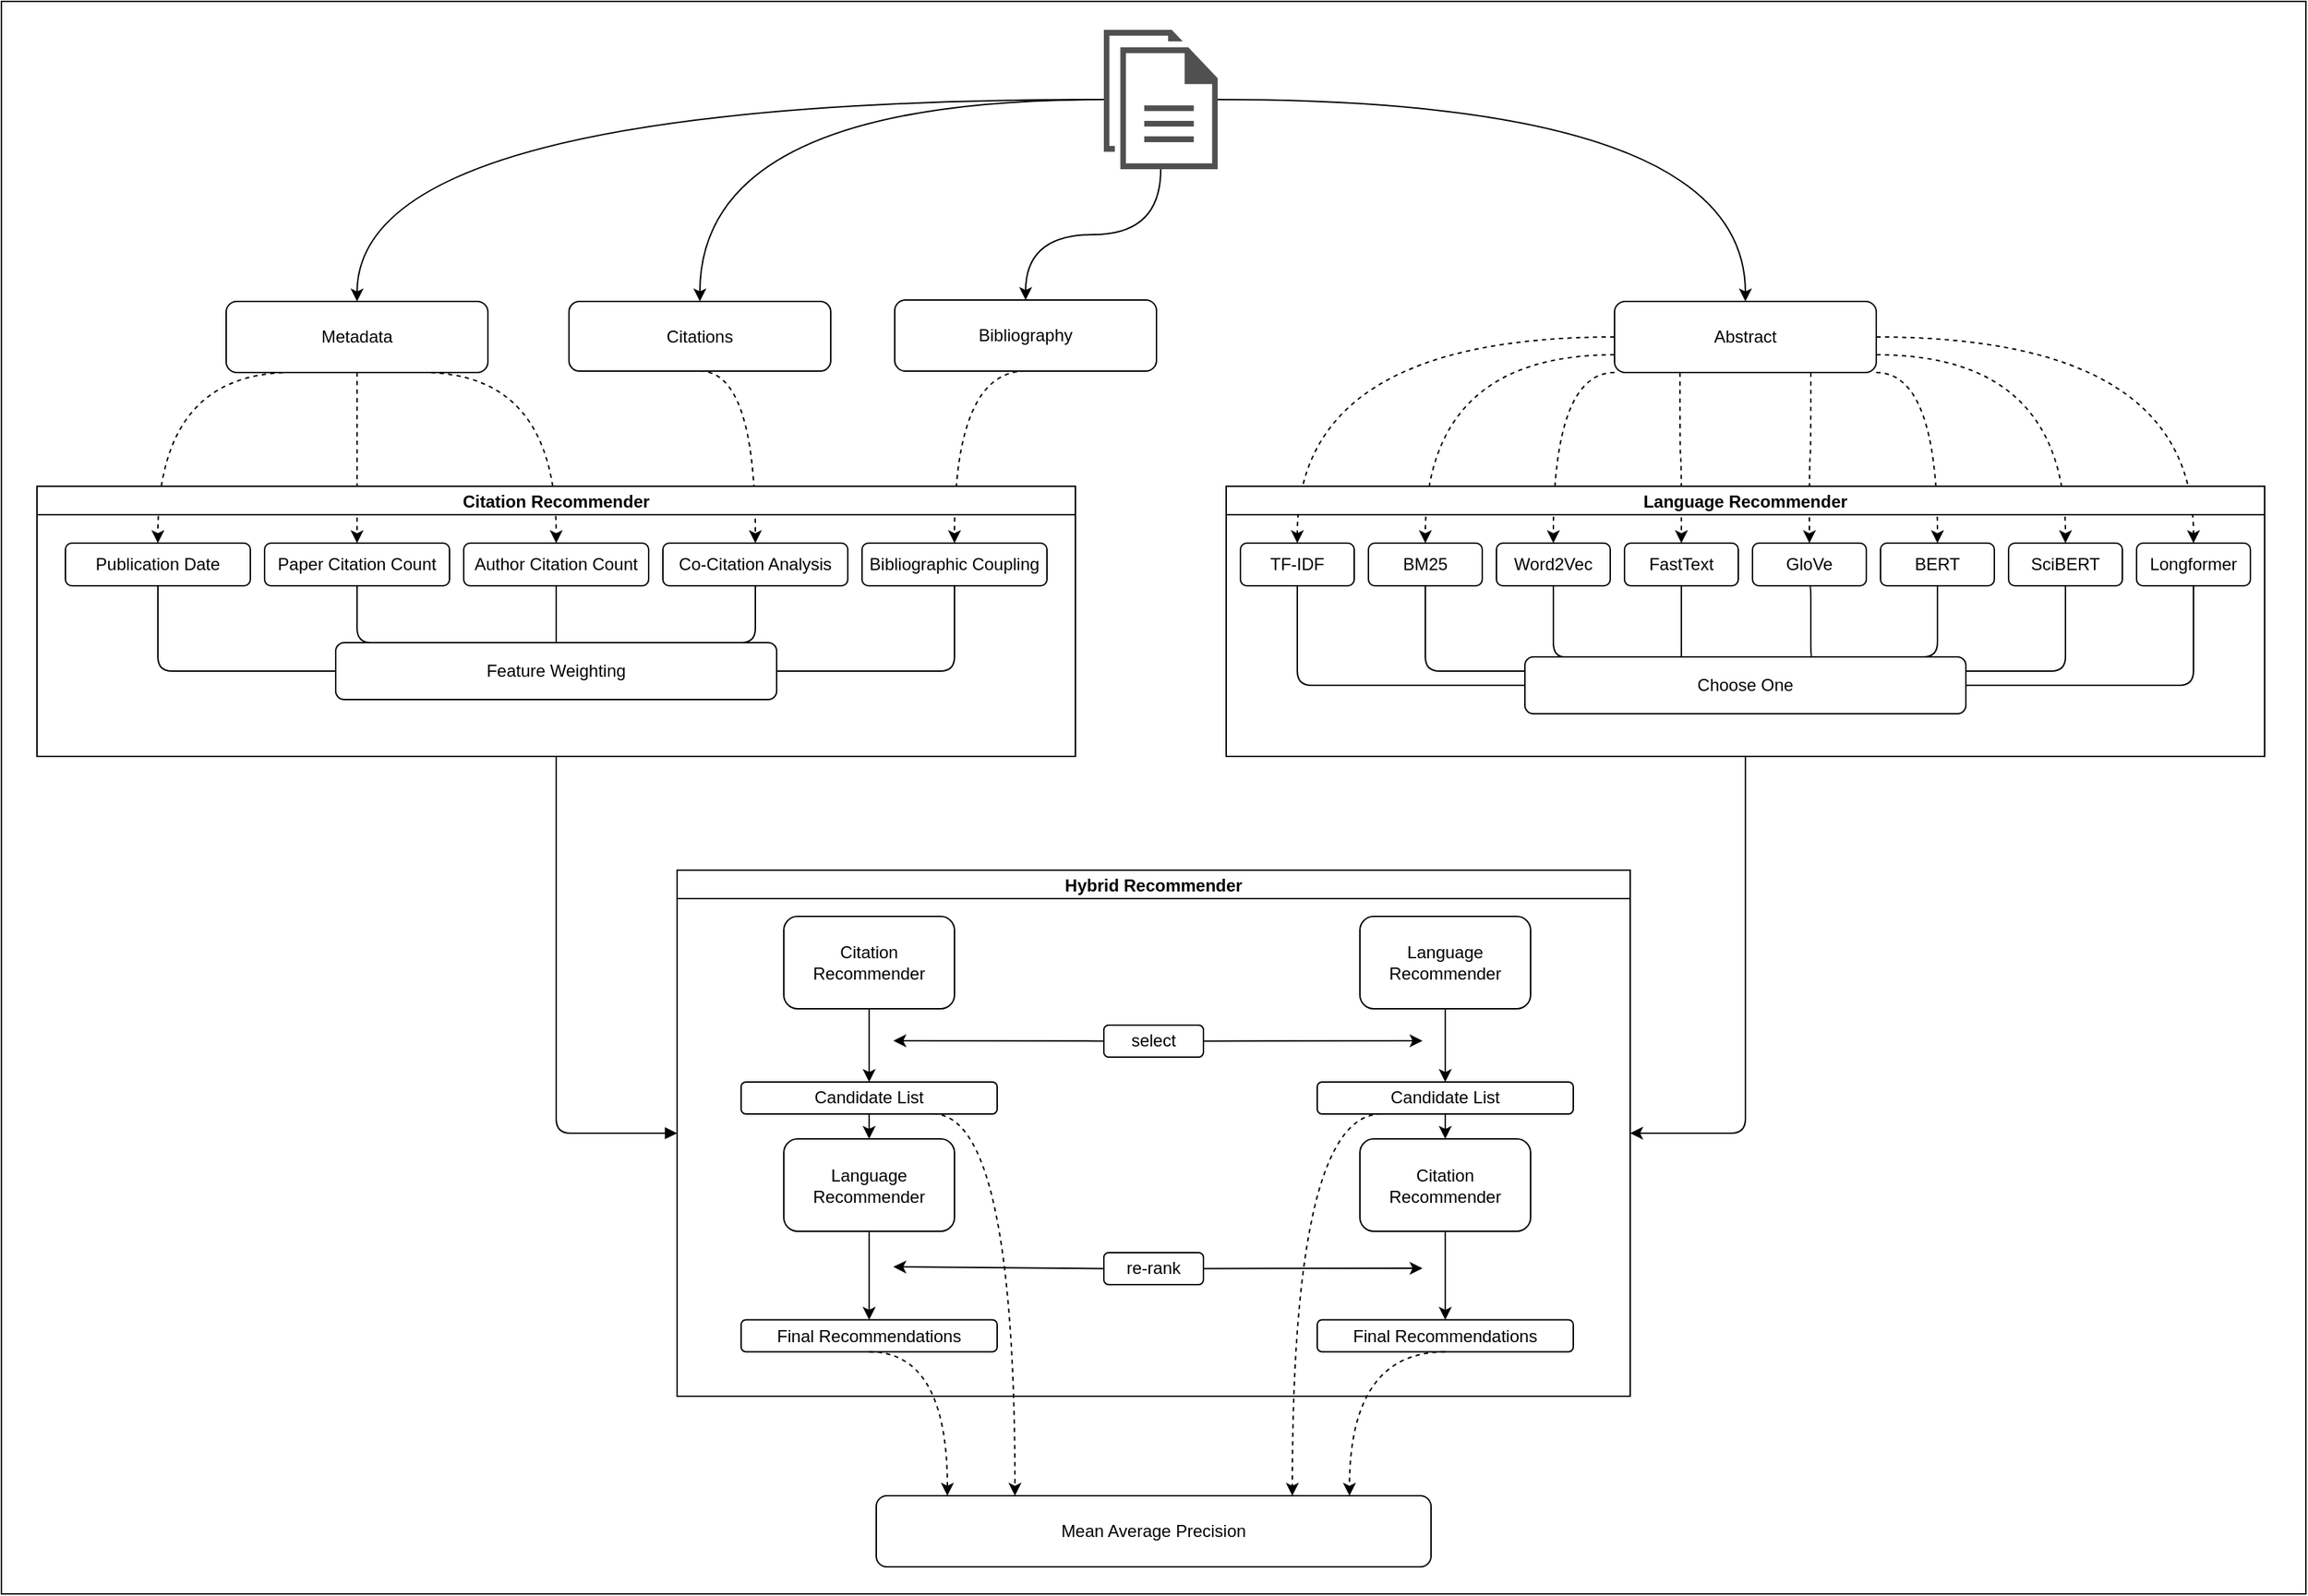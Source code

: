 <mxfile scale="1" border="2">
    <diagram id="yu0OQrqvoiVsUhACBv0z" name="Page-1">
        <mxGraphModel dx="1087" dy="1957" grid="1" gridSize="10" guides="1" tooltips="1" connect="1" arrows="1" fold="1" page="1" pageScale="1" pageWidth="827" pageHeight="1169" background="#FFFFFF" math="0" shadow="0">
            <root>
                <mxCell id="0"/>
                <mxCell id="1" parent="0"/>
                <mxCell id="170" value="" style="rounded=0;whiteSpace=wrap;html=1;strokeColor=default;fillColor=none;gradientColor=none;" parent="1" vertex="1">
                    <mxGeometry x="15" y="-1130" width="1620" height="1120" as="geometry"/>
                </mxCell>
                <mxCell id="193" style="edgeStyle=none;html=1;exitX=1;exitY=0.5;exitDx=0;exitDy=0;" edge="1" parent="1" source="192">
                    <mxGeometry relative="1" as="geometry">
                        <mxPoint x="1014" y="-239" as="targetPoint"/>
                    </mxGeometry>
                </mxCell>
                <mxCell id="188" style="edgeStyle=none;html=1;exitX=1;exitY=0.5;exitDx=0;exitDy=0;" edge="1" parent="1" source="184">
                    <mxGeometry relative="1" as="geometry">
                        <mxPoint x="1014" y="-399" as="targetPoint"/>
                    </mxGeometry>
                </mxCell>
                <mxCell id="187" style="edgeStyle=none;html=1;" edge="1" parent="1" source="184">
                    <mxGeometry relative="1" as="geometry">
                        <mxPoint x="642" y="-399" as="targetPoint"/>
                    </mxGeometry>
                </mxCell>
                <mxCell id="109" style="edgeStyle=elbowEdgeStyle;html=1;startArrow=none;endArrow=classic;exitX=0.5;exitY=1;exitDx=0;exitDy=0;entryX=1;entryY=0.5;entryDx=0;entryDy=0;endFill=1;" parent="1" source="2" target="60" edge="1">
                    <mxGeometry relative="1" as="geometry">
                        <Array as="points">
                            <mxPoint x="1241" y="-334"/>
                        </Array>
                    </mxGeometry>
                </mxCell>
                <mxCell id="108" style="edgeStyle=elbowEdgeStyle;html=1;startArrow=none;endArrow=block;exitX=0.5;exitY=1;exitDx=0;exitDy=0;entryX=0;entryY=0.5;entryDx=0;entryDy=0;startFill=0;" parent="1" source="34" target="60" edge="1">
                    <mxGeometry relative="1" as="geometry">
                        <Array as="points">
                            <mxPoint x="405" y="-349"/>
                        </Array>
                    </mxGeometry>
                </mxCell>
                <mxCell id="146" style="edgeStyle=orthogonalEdgeStyle;curved=1;html=1;strokeColor=default;" parent="1" source="183" target="145" edge="1">
                    <mxGeometry relative="1" as="geometry">
                        <mxPoint x="1060" y="-1020.5" as="sourcePoint"/>
                    </mxGeometry>
                </mxCell>
                <mxCell id="150" value="" style="edgeStyle=orthogonalEdgeStyle;curved=1;html=1;entryX=0.5;entryY=0;entryDx=0;entryDy=0;strokeColor=default;" parent="1" source="183" target="149" edge="1">
                    <mxGeometry relative="1" as="geometry">
                        <mxPoint x="990" y="-1020.5" as="sourcePoint"/>
                    </mxGeometry>
                </mxCell>
                <mxCell id="176" style="edgeStyle=orthogonalEdgeStyle;curved=1;html=1;entryX=0.5;entryY=0;entryDx=0;entryDy=0;" parent="1" source="183" target="172" edge="1">
                    <mxGeometry relative="1" as="geometry">
                        <mxPoint x="990" y="-1020.5" as="sourcePoint"/>
                    </mxGeometry>
                </mxCell>
                <mxCell id="177" style="edgeStyle=orthogonalEdgeStyle;curved=1;html=1;" parent="1" source="183" target="147" edge="1">
                    <mxGeometry relative="1" as="geometry">
                        <mxPoint x="990" y="-1020.5" as="sourcePoint"/>
                    </mxGeometry>
                </mxCell>
                <mxCell id="129" value="Mean Average Precision" style="rounded=1;whiteSpace=wrap;html=1;" parent="1" vertex="1">
                    <mxGeometry x="630" y="-79" width="390" height="50" as="geometry"/>
                </mxCell>
                <mxCell id="130" style="edgeStyle=none;html=1;exitX=0.5;exitY=1;exitDx=0;exitDy=0;entryX=0.113;entryY=0;entryDx=0;entryDy=0;strokeColor=none;entryPerimeter=0;" parent="1" source="83" target="129" edge="1">
                    <mxGeometry relative="1" as="geometry"/>
                </mxCell>
                <mxCell id="161" style="edgeStyle=orthogonalEdgeStyle;curved=1;html=1;exitX=0;exitY=0.5;exitDx=0;exitDy=0;entryX=0.5;entryY=0;entryDx=0;entryDy=0;dashed=1;strokeColor=default;" parent="1" source="145" target="5" edge="1">
                    <mxGeometry relative="1" as="geometry"/>
                </mxCell>
                <mxCell id="162" style="edgeStyle=orthogonalEdgeStyle;curved=1;html=1;exitX=0;exitY=0.75;exitDx=0;exitDy=0;entryX=0.5;entryY=0;entryDx=0;entryDy=0;dashed=1;strokeColor=default;" parent="1" source="145" target="24" edge="1">
                    <mxGeometry relative="1" as="geometry"/>
                </mxCell>
                <mxCell id="163" style="edgeStyle=orthogonalEdgeStyle;curved=1;html=1;exitX=0;exitY=1;exitDx=0;exitDy=0;entryX=0.5;entryY=0;entryDx=0;entryDy=0;dashed=1;strokeColor=default;" parent="1" source="145" target="15" edge="1">
                    <mxGeometry relative="1" as="geometry">
                        <Array as="points">
                            <mxPoint x="1106" y="-869"/>
                        </Array>
                    </mxGeometry>
                </mxCell>
                <mxCell id="164" style="edgeStyle=orthogonalEdgeStyle;curved=1;html=1;exitX=0.25;exitY=1;exitDx=0;exitDy=0;entryX=0.5;entryY=0;entryDx=0;entryDy=0;dashed=1;strokeColor=default;" parent="1" source="145" target="16" edge="1">
                    <mxGeometry relative="1" as="geometry"/>
                </mxCell>
                <mxCell id="166" style="edgeStyle=orthogonalEdgeStyle;curved=1;html=1;exitX=1;exitY=0.5;exitDx=0;exitDy=0;entryX=0.5;entryY=0;entryDx=0;entryDy=0;dashed=1;strokeColor=default;" parent="1" source="145" target="20" edge="1">
                    <mxGeometry relative="1" as="geometry"/>
                </mxCell>
                <mxCell id="167" style="edgeStyle=orthogonalEdgeStyle;curved=1;html=1;exitX=1;exitY=0.75;exitDx=0;exitDy=0;entryX=0.5;entryY=0;entryDx=0;entryDy=0;dashed=1;strokeColor=default;" parent="1" source="145" target="19" edge="1">
                    <mxGeometry relative="1" as="geometry"/>
                </mxCell>
                <mxCell id="168" style="edgeStyle=orthogonalEdgeStyle;curved=1;html=1;exitX=1;exitY=1;exitDx=0;exitDy=0;entryX=0.5;entryY=0;entryDx=0;entryDy=0;dashed=1;strokeColor=default;" parent="1" source="145" target="18" edge="1">
                    <mxGeometry relative="1" as="geometry">
                        <Array as="points">
                            <mxPoint x="1376" y="-869"/>
                        </Array>
                    </mxGeometry>
                </mxCell>
                <mxCell id="169" style="edgeStyle=orthogonalEdgeStyle;curved=1;html=1;exitX=0.75;exitY=1;exitDx=0;exitDy=0;entryX=0.5;entryY=0;entryDx=0;entryDy=0;dashed=1;strokeColor=default;" parent="1" source="145" target="17" edge="1">
                    <mxGeometry relative="1" as="geometry"/>
                </mxCell>
                <mxCell id="145" value="Abstract" style="rounded=1;whiteSpace=wrap;html=1;" parent="1" vertex="1">
                    <mxGeometry x="1149" y="-919" width="184" height="50" as="geometry"/>
                </mxCell>
                <mxCell id="160" style="edgeStyle=orthogonalEdgeStyle;curved=1;html=1;exitX=0.5;exitY=1;exitDx=0;exitDy=0;entryX=0.5;entryY=0;entryDx=0;entryDy=0;dashed=1;strokeColor=default;" parent="1" source="147" target="42" edge="1">
                    <mxGeometry relative="1" as="geometry">
                        <Array as="points">
                            <mxPoint x="685" y="-870"/>
                        </Array>
                    </mxGeometry>
                </mxCell>
                <mxCell id="147" value="Bibliography" style="rounded=1;whiteSpace=wrap;html=1;" parent="1" vertex="1">
                    <mxGeometry x="643" y="-920" width="184" height="50" as="geometry"/>
                </mxCell>
                <mxCell id="154" style="edgeStyle=orthogonalEdgeStyle;curved=1;html=1;exitX=0.25;exitY=1;exitDx=0;exitDy=0;entryX=0.5;entryY=0;entryDx=0;entryDy=0;dashed=1;strokeColor=default;" parent="1" source="149" target="36" edge="1">
                    <mxGeometry relative="1" as="geometry">
                        <Array as="points">
                            <mxPoint x="125" y="-869"/>
                        </Array>
                    </mxGeometry>
                </mxCell>
                <mxCell id="155" style="edgeStyle=orthogonalEdgeStyle;curved=1;html=1;exitX=0.5;exitY=1;exitDx=0;exitDy=0;entryX=0.5;entryY=0;entryDx=0;entryDy=0;dashed=1;strokeColor=default;" parent="1" source="149" target="49" edge="1">
                    <mxGeometry relative="1" as="geometry">
                        <Array as="points">
                            <mxPoint x="265" y="-869"/>
                        </Array>
                    </mxGeometry>
                </mxCell>
                <mxCell id="156" style="edgeStyle=orthogonalEdgeStyle;curved=1;html=1;exitX=0.75;exitY=1;exitDx=0;exitDy=0;dashed=1;strokeColor=default;" parent="1" source="149" target="38" edge="1">
                    <mxGeometry relative="1" as="geometry">
                        <Array as="points">
                            <mxPoint x="405" y="-869"/>
                        </Array>
                    </mxGeometry>
                </mxCell>
                <mxCell id="149" value="Metadata" style="rounded=1;whiteSpace=wrap;html=1;" parent="1" vertex="1">
                    <mxGeometry x="173" y="-919" width="184" height="50" as="geometry"/>
                </mxCell>
                <mxCell id="2" value="Language Recommender" style="swimlane;startSize=20;horizontal=1;containerType=tree;newEdgeStyle={&quot;edgeStyle&quot;:&quot;elbowEdgeStyle&quot;,&quot;startArrow&quot;:&quot;none&quot;,&quot;endArrow&quot;:&quot;none&quot;};" parent="1" vertex="1">
                    <mxGeometry x="876" y="-789" width="730" height="190" as="geometry">
                        <mxRectangle x="200" y="260" width="90" height="30" as="alternateBounds"/>
                    </mxGeometry>
                </mxCell>
                <mxCell id="26" style="edgeStyle=elbowEdgeStyle;html=1;startArrow=none;endArrow=none;exitX=0.5;exitY=1;exitDx=0;exitDy=0;entryX=0;entryY=0.5;entryDx=0;entryDy=0;" parent="2" source="5" target="25" edge="1">
                    <mxGeometry relative="1" as="geometry">
                        <Array as="points">
                            <mxPoint x="50" y="140"/>
                        </Array>
                    </mxGeometry>
                </mxCell>
                <UserObject label="TF-IDF" treeRoot="1" id="5">
                    <mxCell style="whiteSpace=wrap;html=1;align=center;treeFolding=1;treeMoving=1;newEdgeStyle={&quot;edgeStyle&quot;:&quot;elbowEdgeStyle&quot;,&quot;startArrow&quot;:&quot;none&quot;,&quot;endArrow&quot;:&quot;none&quot;};rounded=1;" parent="2" vertex="1">
                        <mxGeometry x="10" y="40" width="80" height="30" as="geometry"/>
                    </mxCell>
                </UserObject>
                <mxCell id="28" style="edgeStyle=elbowEdgeStyle;html=1;startArrow=none;endArrow=none;exitX=0.5;exitY=1;exitDx=0;exitDy=0;entryX=0.116;entryY=0;entryDx=0;entryDy=0;entryPerimeter=0;" parent="2" source="15" target="25" edge="1">
                    <mxGeometry relative="1" as="geometry">
                        <Array as="points">
                            <mxPoint x="230" y="100"/>
                        </Array>
                    </mxGeometry>
                </mxCell>
                <UserObject label="Word2Vec" treeRoot="1" id="15">
                    <mxCell style="whiteSpace=wrap;html=1;align=center;treeFolding=1;treeMoving=1;newEdgeStyle={&quot;edgeStyle&quot;:&quot;elbowEdgeStyle&quot;,&quot;startArrow&quot;:&quot;none&quot;,&quot;endArrow&quot;:&quot;none&quot;};rounded=1;" parent="2" vertex="1">
                        <mxGeometry x="190" y="40" width="80" height="30" as="geometry"/>
                    </mxCell>
                </UserObject>
                <mxCell id="29" style="edgeStyle=elbowEdgeStyle;html=1;startArrow=none;endArrow=none;exitX=0.5;exitY=1;exitDx=0;exitDy=0;entryX=0.355;entryY=0;entryDx=0;entryDy=0;entryPerimeter=0;" parent="2" source="16" target="25" edge="1">
                    <mxGeometry relative="1" as="geometry"/>
                </mxCell>
                <UserObject label="FastText" treeRoot="1" id="16">
                    <mxCell style="whiteSpace=wrap;html=1;align=center;treeFolding=1;treeMoving=1;newEdgeStyle={&quot;edgeStyle&quot;:&quot;elbowEdgeStyle&quot;,&quot;startArrow&quot;:&quot;none&quot;,&quot;endArrow&quot;:&quot;none&quot;};rounded=1;" parent="2" vertex="1">
                        <mxGeometry x="280" y="40" width="80" height="30" as="geometry"/>
                    </mxCell>
                </UserObject>
                <mxCell id="30" style="edgeStyle=elbowEdgeStyle;html=1;startArrow=none;endArrow=none;exitX=0.5;exitY=1;exitDx=0;exitDy=0;entryX=0.652;entryY=0;entryDx=0;entryDy=0;entryPerimeter=0;" parent="2" source="17" target="25" edge="1">
                    <mxGeometry relative="1" as="geometry"/>
                </mxCell>
                <UserObject label="GloVe" treeRoot="1" id="17">
                    <mxCell style="whiteSpace=wrap;html=1;align=center;treeFolding=1;treeMoving=1;newEdgeStyle={&quot;edgeStyle&quot;:&quot;elbowEdgeStyle&quot;,&quot;startArrow&quot;:&quot;none&quot;,&quot;endArrow&quot;:&quot;none&quot;};rounded=1;" parent="2" vertex="1">
                        <mxGeometry x="370" y="40" width="80" height="30" as="geometry"/>
                    </mxCell>
                </UserObject>
                <mxCell id="31" style="edgeStyle=elbowEdgeStyle;html=1;startArrow=none;endArrow=none;exitX=0.5;exitY=1;exitDx=0;exitDy=0;entryX=0.871;entryY=0;entryDx=0;entryDy=0;entryPerimeter=0;" parent="2" source="18" target="25" edge="1">
                    <mxGeometry relative="1" as="geometry">
                        <Array as="points">
                            <mxPoint x="500" y="120"/>
                        </Array>
                    </mxGeometry>
                </mxCell>
                <UserObject label="BERT" treeRoot="1" id="18">
                    <mxCell style="whiteSpace=wrap;html=1;align=center;treeFolding=1;treeMoving=1;newEdgeStyle={&quot;edgeStyle&quot;:&quot;elbowEdgeStyle&quot;,&quot;startArrow&quot;:&quot;none&quot;,&quot;endArrow&quot;:&quot;none&quot;};rounded=1;" parent="2" vertex="1">
                        <mxGeometry x="460" y="40" width="80" height="30" as="geometry"/>
                    </mxCell>
                </UserObject>
                <mxCell id="32" style="edgeStyle=elbowEdgeStyle;html=1;startArrow=none;endArrow=none;exitX=0.5;exitY=1;exitDx=0;exitDy=0;entryX=1;entryY=0.25;entryDx=0;entryDy=0;" parent="2" source="19" target="25" edge="1">
                    <mxGeometry relative="1" as="geometry">
                        <Array as="points">
                            <mxPoint x="590" y="120"/>
                        </Array>
                    </mxGeometry>
                </mxCell>
                <UserObject label="SciBERT" treeRoot="1" id="19">
                    <mxCell style="whiteSpace=wrap;html=1;align=center;treeFolding=1;treeMoving=1;newEdgeStyle={&quot;edgeStyle&quot;:&quot;elbowEdgeStyle&quot;,&quot;startArrow&quot;:&quot;none&quot;,&quot;endArrow&quot;:&quot;none&quot;};rounded=1;" parent="2" vertex="1">
                        <mxGeometry x="550" y="40" width="80" height="30" as="geometry"/>
                    </mxCell>
                </UserObject>
                <UserObject label="Longformer" treeRoot="1" id="20">
                    <mxCell style="whiteSpace=wrap;html=1;align=center;treeFolding=1;treeMoving=1;newEdgeStyle={&quot;edgeStyle&quot;:&quot;elbowEdgeStyle&quot;,&quot;startArrow&quot;:&quot;none&quot;,&quot;endArrow&quot;:&quot;none&quot;};rounded=1;" parent="2" vertex="1">
                        <mxGeometry x="640" y="40" width="80" height="30" as="geometry"/>
                    </mxCell>
                </UserObject>
                <mxCell id="27" style="edgeStyle=elbowEdgeStyle;html=1;startArrow=none;endArrow=none;exitX=0.5;exitY=1;exitDx=0;exitDy=0;entryX=0;entryY=0.25;entryDx=0;entryDy=0;" parent="2" source="24" target="25" edge="1">
                    <mxGeometry relative="1" as="geometry">
                        <Array as="points">
                            <mxPoint x="140" y="120"/>
                        </Array>
                    </mxGeometry>
                </mxCell>
                <UserObject label="BM25" treeRoot="1" id="24">
                    <mxCell style="whiteSpace=wrap;html=1;align=center;treeFolding=1;treeMoving=1;newEdgeStyle={&quot;edgeStyle&quot;:&quot;elbowEdgeStyle&quot;,&quot;startArrow&quot;:&quot;none&quot;,&quot;endArrow&quot;:&quot;none&quot;};rounded=1;" parent="2" vertex="1">
                        <mxGeometry x="100" y="40" width="80" height="30" as="geometry"/>
                    </mxCell>
                </UserObject>
                <mxCell id="25" value="Choose One" style="rounded=1;whiteSpace=wrap;html=1;" parent="2" vertex="1">
                    <mxGeometry x="210" y="120" width="310" height="40" as="geometry"/>
                </mxCell>
                <mxCell id="33" style="edgeStyle=elbowEdgeStyle;html=1;startArrow=none;endArrow=none;exitX=0.5;exitY=1;exitDx=0;exitDy=0;entryX=1;entryY=0.5;entryDx=0;entryDy=0;" parent="2" source="20" target="25" edge="1">
                    <mxGeometry relative="1" as="geometry">
                        <mxPoint x="530" y="140" as="targetPoint"/>
                        <Array as="points">
                            <mxPoint x="680" y="140"/>
                        </Array>
                    </mxGeometry>
                </mxCell>
                <mxCell id="60" value="Hybrid Recommender" style="swimlane;startSize=20;horizontal=1;containerType=tree;newEdgeStyle={&quot;edgeStyle&quot;:&quot;elbowEdgeStyle&quot;,&quot;startArrow&quot;:&quot;none&quot;,&quot;endArrow&quot;:&quot;none&quot;};" parent="1" vertex="1">
                    <mxGeometry x="490" y="-519" width="670" height="370" as="geometry">
                        <mxRectangle x="200" y="260" width="90" height="30" as="alternateBounds"/>
                    </mxGeometry>
                </mxCell>
                <mxCell id="73" value="Citation Recommender" style="rounded=1;whiteSpace=wrap;html=1;" parent="60" vertex="1">
                    <mxGeometry x="75" y="32.5" width="120" height="65" as="geometry"/>
                </mxCell>
                <mxCell id="78" value="" style="edgeStyle=none;html=1;" parent="60" source="73" target="79" edge="1">
                    <mxGeometry relative="1" as="geometry"/>
                </mxCell>
                <mxCell id="79" value="Candidate List" style="rounded=1;whiteSpace=wrap;html=1;" parent="60" vertex="1">
                    <mxGeometry x="45" y="149" width="180" height="22.5" as="geometry"/>
                </mxCell>
                <mxCell id="80" value="" style="edgeStyle=none;html=1;" parent="60" source="79" target="81" edge="1">
                    <mxGeometry relative="1" as="geometry">
                        <mxPoint x="305" y="627.5" as="sourcePoint"/>
                    </mxGeometry>
                </mxCell>
                <mxCell id="81" value="Language Recommender" style="rounded=1;whiteSpace=wrap;html=1;" parent="60" vertex="1">
                    <mxGeometry x="75" y="189" width="120" height="65" as="geometry"/>
                </mxCell>
                <mxCell id="82" value="" style="edgeStyle=none;html=1;" parent="60" source="81" target="83" edge="1">
                    <mxGeometry relative="1" as="geometry">
                        <mxPoint x="305" y="701.25" as="sourcePoint"/>
                    </mxGeometry>
                </mxCell>
                <mxCell id="96" value="" style="edgeStyle=none;html=1;" parent="60" target="97" edge="1">
                    <mxGeometry relative="1" as="geometry">
                        <mxPoint x="540" y="97.5" as="sourcePoint"/>
                    </mxGeometry>
                </mxCell>
                <mxCell id="97" value="Candidate List" style="rounded=1;whiteSpace=wrap;html=1;" parent="60" vertex="1">
                    <mxGeometry x="450" y="149" width="180" height="22.5" as="geometry"/>
                </mxCell>
                <mxCell id="98" value="" style="edgeStyle=none;html=1;" parent="60" source="97" target="99" edge="1">
                    <mxGeometry relative="1" as="geometry">
                        <mxPoint x="540" y="97.5" as="sourcePoint"/>
                    </mxGeometry>
                </mxCell>
                <mxCell id="99" value="Citation Recommender" style="rounded=1;whiteSpace=wrap;html=1;" parent="60" vertex="1">
                    <mxGeometry x="480" y="189" width="120" height="65" as="geometry"/>
                </mxCell>
                <mxCell id="100" value="" style="edgeStyle=none;html=1;" parent="60" source="99" edge="1">
                    <mxGeometry relative="1" as="geometry">
                        <mxPoint x="540" y="171.25" as="sourcePoint"/>
                        <mxPoint x="540" y="316.25" as="targetPoint"/>
                    </mxGeometry>
                </mxCell>
                <mxCell id="101" value="Final Recommendations" style="rounded=1;whiteSpace=wrap;html=1;" parent="60" vertex="1">
                    <mxGeometry x="450" y="316.25" width="180" height="22.5" as="geometry"/>
                </mxCell>
                <mxCell id="102" value="Language Recommender" style="rounded=1;whiteSpace=wrap;html=1;" parent="60" vertex="1">
                    <mxGeometry x="480" y="32.5" width="120" height="65" as="geometry"/>
                </mxCell>
                <mxCell id="184" value="select" style="rounded=1;whiteSpace=wrap;html=1;" vertex="1" parent="60">
                    <mxGeometry x="300" y="109" width="70" height="22.5" as="geometry"/>
                </mxCell>
                <mxCell id="192" value="re-rank" style="rounded=1;whiteSpace=wrap;html=1;" vertex="1" parent="60">
                    <mxGeometry x="300" y="269" width="70" height="22.5" as="geometry"/>
                </mxCell>
                <mxCell id="83" value="Final Recommendations" style="rounded=1;whiteSpace=wrap;html=1;" parent="60" vertex="1">
                    <mxGeometry x="45" y="316.25" width="180" height="22.5" as="geometry"/>
                </mxCell>
                <mxCell id="174" style="edgeStyle=orthogonalEdgeStyle;html=1;exitX=0.5;exitY=1;exitDx=0;exitDy=0;entryX=0.5;entryY=0;entryDx=0;entryDy=0;curved=1;dashed=1;" parent="1" source="172" target="40" edge="1">
                    <mxGeometry relative="1" as="geometry">
                        <Array as="points">
                            <mxPoint x="545" y="-870"/>
                        </Array>
                    </mxGeometry>
                </mxCell>
                <mxCell id="172" value="Citations" style="rounded=1;whiteSpace=wrap;html=1;" parent="1" vertex="1">
                    <mxGeometry x="414" y="-919" width="184" height="49" as="geometry"/>
                </mxCell>
                <mxCell id="34" value="Citation Recommender" style="swimlane;startSize=20;horizontal=1;containerType=tree;newEdgeStyle={&quot;edgeStyle&quot;:&quot;elbowEdgeStyle&quot;,&quot;startArrow&quot;:&quot;none&quot;,&quot;endArrow&quot;:&quot;none&quot;};" parent="1" vertex="1">
                    <mxGeometry x="40" y="-789" width="730" height="190" as="geometry">
                        <mxRectangle x="200" y="260" width="90" height="30" as="alternateBounds"/>
                    </mxGeometry>
                </mxCell>
                <mxCell id="53" style="edgeStyle=elbowEdgeStyle;html=1;startArrow=none;endArrow=none;exitX=0.5;exitY=1;exitDx=0;exitDy=0;entryX=0;entryY=0.5;entryDx=0;entryDy=0;" parent="34" source="36" target="52" edge="1">
                    <mxGeometry relative="1" as="geometry">
                        <Array as="points">
                            <mxPoint x="85" y="120"/>
                        </Array>
                    </mxGeometry>
                </mxCell>
                <UserObject label="Publication Date" treeRoot="1" id="36">
                    <mxCell style="whiteSpace=wrap;html=1;align=center;treeFolding=1;treeMoving=1;newEdgeStyle={&quot;edgeStyle&quot;:&quot;elbowEdgeStyle&quot;,&quot;startArrow&quot;:&quot;none&quot;,&quot;endArrow&quot;:&quot;none&quot;};rounded=1;" parent="34" vertex="1">
                        <mxGeometry x="20" y="40" width="130" height="30" as="geometry"/>
                    </mxCell>
                </UserObject>
                <mxCell id="55" style="edgeStyle=elbowEdgeStyle;html=1;startArrow=none;endArrow=none;exitX=0.5;exitY=1;exitDx=0;exitDy=0;entryX=0.5;entryY=0;entryDx=0;entryDy=0;" parent="34" source="38" target="52" edge="1">
                    <mxGeometry relative="1" as="geometry"/>
                </mxCell>
                <UserObject label="Author Citation Count" treeRoot="1" id="38">
                    <mxCell style="whiteSpace=wrap;html=1;align=center;treeFolding=1;treeMoving=1;newEdgeStyle={&quot;edgeStyle&quot;:&quot;elbowEdgeStyle&quot;,&quot;startArrow&quot;:&quot;none&quot;,&quot;endArrow&quot;:&quot;none&quot;};rounded=1;" parent="34" vertex="1">
                        <mxGeometry x="300" y="40" width="130" height="30" as="geometry"/>
                    </mxCell>
                </UserObject>
                <mxCell id="56" style="edgeStyle=elbowEdgeStyle;html=1;startArrow=none;endArrow=none;exitX=0.5;exitY=1;exitDx=0;exitDy=0;entryX=0.75;entryY=0;entryDx=0;entryDy=0;" parent="34" source="40" target="52" edge="1">
                    <mxGeometry relative="1" as="geometry">
                        <Array as="points">
                            <mxPoint x="505" y="90"/>
                        </Array>
                    </mxGeometry>
                </mxCell>
                <UserObject label="Co-Citation Analysis" treeRoot="1" id="40">
                    <mxCell style="whiteSpace=wrap;html=1;align=center;treeFolding=1;treeMoving=1;newEdgeStyle={&quot;edgeStyle&quot;:&quot;elbowEdgeStyle&quot;,&quot;startArrow&quot;:&quot;none&quot;,&quot;endArrow&quot;:&quot;none&quot;};rounded=1;" parent="34" vertex="1">
                        <mxGeometry x="440" y="40" width="130" height="30" as="geometry"/>
                    </mxCell>
                </UserObject>
                <UserObject label="Bibliographic Coupling" treeRoot="1" id="42">
                    <mxCell style="whiteSpace=wrap;html=1;align=center;treeFolding=1;treeMoving=1;newEdgeStyle={&quot;edgeStyle&quot;:&quot;elbowEdgeStyle&quot;,&quot;startArrow&quot;:&quot;none&quot;,&quot;endArrow&quot;:&quot;none&quot;};rounded=1;" parent="34" vertex="1">
                        <mxGeometry x="580" y="40" width="130" height="30" as="geometry"/>
                    </mxCell>
                </UserObject>
                <mxCell id="54" style="edgeStyle=elbowEdgeStyle;html=1;startArrow=none;endArrow=none;exitX=0.5;exitY=1;exitDx=0;exitDy=0;entryX=0.25;entryY=0;entryDx=0;entryDy=0;" parent="34" source="49" target="52" edge="1">
                    <mxGeometry relative="1" as="geometry">
                        <Array as="points">
                            <mxPoint x="225" y="100"/>
                        </Array>
                    </mxGeometry>
                </mxCell>
                <UserObject label="Paper Citation Count" treeRoot="1" id="49">
                    <mxCell style="whiteSpace=wrap;html=1;align=center;treeFolding=1;treeMoving=1;newEdgeStyle={&quot;edgeStyle&quot;:&quot;elbowEdgeStyle&quot;,&quot;startArrow&quot;:&quot;none&quot;,&quot;endArrow&quot;:&quot;none&quot;};rounded=1;" parent="34" vertex="1">
                        <mxGeometry x="160" y="40" width="130" height="30" as="geometry"/>
                    </mxCell>
                </UserObject>
                <mxCell id="52" value="Feature Weighting" style="rounded=1;whiteSpace=wrap;html=1;" parent="34" vertex="1">
                    <mxGeometry x="210" y="110" width="310" height="40" as="geometry"/>
                </mxCell>
                <mxCell id="57" style="edgeStyle=elbowEdgeStyle;html=1;startArrow=none;endArrow=none;exitX=0.5;exitY=1;exitDx=0;exitDy=0;entryX=1;entryY=0.5;entryDx=0;entryDy=0;" parent="34" source="42" target="52" edge="1">
                    <mxGeometry relative="1" as="geometry">
                        <mxPoint x="530" y="120" as="targetPoint"/>
                        <Array as="points">
                            <mxPoint x="645" y="130"/>
                        </Array>
                    </mxGeometry>
                </mxCell>
                <mxCell id="183" value="" style="sketch=0;pointerEvents=1;shadow=0;dashed=0;html=1;strokeColor=none;fillColor=#505050;labelPosition=center;verticalLabelPosition=bottom;verticalAlign=top;outlineConnect=0;align=center;shape=mxgraph.office.concepts.documents;labelBackgroundColor=default;" parent="1" vertex="1">
                    <mxGeometry x="790" y="-1110" width="80" height="98" as="geometry"/>
                </mxCell>
                <mxCell id="194" style="edgeStyle=none;html=1;exitX=0;exitY=0.5;exitDx=0;exitDy=0;" edge="1" parent="1" source="192">
                    <mxGeometry relative="1" as="geometry">
                        <mxPoint x="642" y="-240" as="targetPoint"/>
                    </mxGeometry>
                </mxCell>
                <mxCell id="141" style="edgeStyle=orthogonalEdgeStyle;curved=1;html=1;exitX=0.25;exitY=1;exitDx=0;exitDy=0;entryX=0.75;entryY=0;entryDx=0;entryDy=0;dashed=1;strokeColor=default;" parent="1" source="97" target="129" edge="1">
                    <mxGeometry relative="1" as="geometry">
                        <Array as="points">
                            <mxPoint x="923" y="-347"/>
                        </Array>
                    </mxGeometry>
                </mxCell>
                <mxCell id="140" style="edgeStyle=orthogonalEdgeStyle;curved=1;html=1;exitX=0.5;exitY=1;exitDx=0;exitDy=0;entryX=0.853;entryY=0;entryDx=0;entryDy=0;entryPerimeter=0;dashed=1;strokeColor=default;" parent="1" source="101" target="129" edge="1">
                    <mxGeometry relative="1" as="geometry">
                        <Array as="points">
                            <mxPoint x="963" y="-180"/>
                        </Array>
                    </mxGeometry>
                </mxCell>
                <mxCell id="132" style="edgeStyle=orthogonalEdgeStyle;html=1;exitX=0.75;exitY=1;exitDx=0;exitDy=0;entryX=0.25;entryY=0;entryDx=0;entryDy=0;dashed=1;strokeColor=default;curved=1;" parent="1" source="79" target="129" edge="1">
                    <mxGeometry relative="1" as="geometry">
                        <Array as="points">
                            <mxPoint x="728" y="-347"/>
                        </Array>
                    </mxGeometry>
                </mxCell>
                <mxCell id="139" style="edgeStyle=orthogonalEdgeStyle;curved=1;html=1;exitX=0.5;exitY=1;exitDx=0;exitDy=0;dashed=1;strokeColor=default;" parent="1" source="83" edge="1">
                    <mxGeometry relative="1" as="geometry">
                        <mxPoint x="680" y="-79" as="targetPoint"/>
                        <Array as="points">
                            <mxPoint x="680" y="-180"/>
                        </Array>
                    </mxGeometry>
                </mxCell>
            </root>
        </mxGraphModel>
    </diagram>
</mxfile>